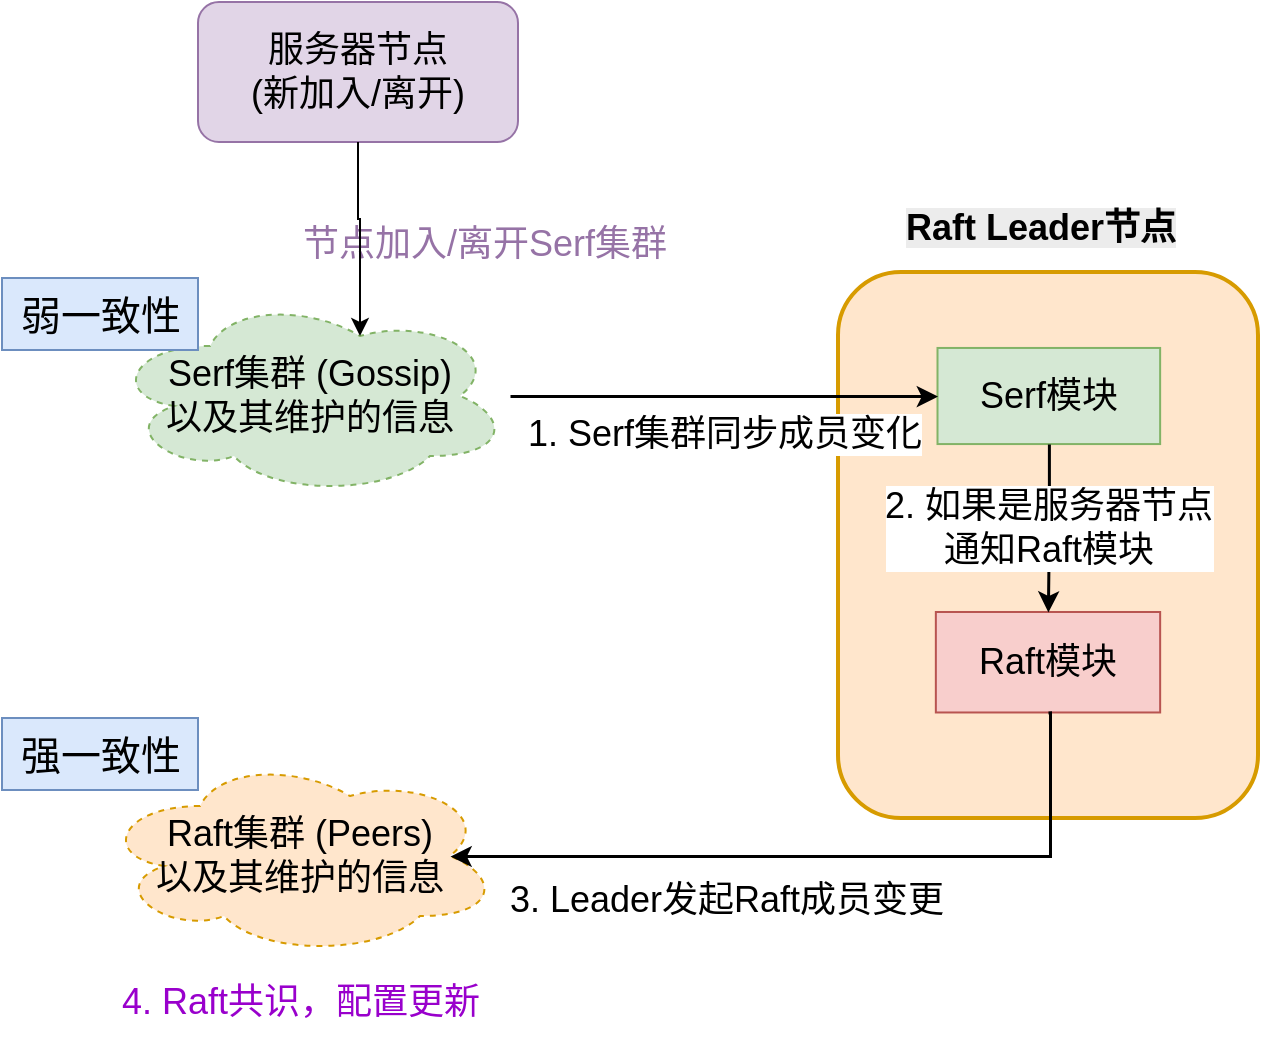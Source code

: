 <mxfile version="27.0.6">
  <diagram name="第 1 页" id="eZDlI3yYEI7RTag95_xD">
    <mxGraphModel dx="245" dy="238" grid="0" gridSize="10" guides="1" tooltips="1" connect="1" arrows="1" fold="1" page="0" pageScale="1" pageWidth="850" pageHeight="1100" math="0" shadow="0">
      <root>
        <mxCell id="0" />
        <mxCell id="1" parent="0" />
        <mxCell id="aUhSs1tsLXUovGEMrSzu-328" value="" style="rounded=1;whiteSpace=wrap;html=1;fillColor=#ffe6cc;strokeColor=#d79b00;fontStyle=1;fontSize=18;strokeWidth=2;" vertex="1" parent="1">
          <mxGeometry x="1281" y="647" width="210" height="273" as="geometry" />
        </mxCell>
        <mxCell id="aUhSs1tsLXUovGEMrSzu-330" value="Serf模块" style="rounded=0;whiteSpace=wrap;html=1;fillColor=#d5e8d4;strokeColor=#82b366;fontSize=18;" vertex="1" parent="aUhSs1tsLXUovGEMrSzu-328">
          <mxGeometry x="49.755" y="37.973" width="111.317" height="48.06" as="geometry" />
        </mxCell>
        <mxCell id="aUhSs1tsLXUovGEMrSzu-329" value="Raft模块" style="rounded=0;whiteSpace=wrap;html=1;fillColor=#f8cecc;strokeColor=#b85450;fontSize=18;" vertex="1" parent="aUhSs1tsLXUovGEMrSzu-328">
          <mxGeometry x="48.923" y="169.997" width="112.149" height="50.245" as="geometry" />
        </mxCell>
        <mxCell id="aUhSs1tsLXUovGEMrSzu-337" value="2. 如果是服务器节点&lt;div&gt;通知Raft模块&lt;/div&gt;" style="edgeStyle=orthogonalEdgeStyle;rounded=0;orthogonalLoop=1;jettySize=auto;html=1;endArrow=classic;endFill=1;strokeColor=#000000;strokeWidth=1.5;fontSize=18;" edge="1" parent="aUhSs1tsLXUovGEMrSzu-328" source="aUhSs1tsLXUovGEMrSzu-330" target="aUhSs1tsLXUovGEMrSzu-329">
          <mxGeometry relative="1" as="geometry" />
        </mxCell>
        <mxCell id="aUhSs1tsLXUovGEMrSzu-331" value="Raft集群 (Peers)&lt;div&gt;以及其维护的信息&lt;/div&gt;" style="shape=cloud;whiteSpace=wrap;html=1;fillColor=#ffe6cc;strokeColor=#d79b00;fontSize=18;dashed=1;" vertex="1" parent="1">
          <mxGeometry x="912" y="889" width="200" height="100" as="geometry" />
        </mxCell>
        <mxCell id="aUhSs1tsLXUovGEMrSzu-332" value="Serf集群 (Gossip)&lt;div&gt;以及其维护的信息&lt;/div&gt;" style="shape=cloud;whiteSpace=wrap;html=1;fillColor=#d5e8d4;strokeColor=#82b366;fontSize=18;dashed=1;" vertex="1" parent="1">
          <mxGeometry x="917" y="659" width="200" height="100" as="geometry" />
        </mxCell>
        <mxCell id="aUhSs1tsLXUovGEMrSzu-333" value="服务器节点&lt;br&gt;(新加入/离开)" style="rounded=1;whiteSpace=wrap;html=1;fillColor=#e1d5e7;strokeColor=#9673a6;fontSize=18;" vertex="1" parent="1">
          <mxGeometry x="961" y="512" width="160" height="70" as="geometry" />
        </mxCell>
        <mxCell id="aUhSs1tsLXUovGEMrSzu-335" value="节点加入/离开Serf集群" style="text;html=1;align=center;verticalAlign=middle;resizable=0;points=[];autosize=1;strokeColor=none;fillColor=none;fontSize=18;fontColor=#9673a6;" vertex="1" parent="1">
          <mxGeometry x="1004" y="616" width="200" height="34" as="geometry" />
        </mxCell>
        <mxCell id="aUhSs1tsLXUovGEMrSzu-336" value="1. Serf集群同步成员变化" style="edgeStyle=orthogonalEdgeStyle;rounded=0;orthogonalLoop=1;jettySize=auto;html=1;endArrow=classic;endFill=1;strokeColor=#000000;strokeWidth=1.5;fontSize=18;" edge="1" parent="1" source="aUhSs1tsLXUovGEMrSzu-332" target="aUhSs1tsLXUovGEMrSzu-330">
          <mxGeometry x="-0.002" y="-19" relative="1" as="geometry">
            <mxPoint x="1117" y="714" as="sourcePoint" />
            <mxPoint x="1277" y="714" as="targetPoint" />
            <mxPoint as="offset" />
          </mxGeometry>
        </mxCell>
        <mxCell id="aUhSs1tsLXUovGEMrSzu-339" value="4. Raft共识，配置更新" style="text;html=1;align=center;verticalAlign=middle;resizable=0;points=[];autosize=1;strokeColor=none;fillColor=none;fontSize=18;fontColor=#9900CC;" vertex="1" parent="1">
          <mxGeometry x="913.5" y="995" width="197" height="34" as="geometry" />
        </mxCell>
        <mxCell id="aUhSs1tsLXUovGEMrSzu-341" style="edgeStyle=orthogonalEdgeStyle;rounded=0;orthogonalLoop=1;jettySize=auto;html=1;exitX=0.5;exitY=1;exitDx=0;exitDy=0;entryX=0.625;entryY=0.2;entryDx=0;entryDy=0;entryPerimeter=0;fontSize=18;" edge="1" parent="1" source="aUhSs1tsLXUovGEMrSzu-333" target="aUhSs1tsLXUovGEMrSzu-332">
          <mxGeometry relative="1" as="geometry" />
        </mxCell>
        <mxCell id="aUhSs1tsLXUovGEMrSzu-342" value="&lt;span style=&quot;color: rgb(0, 0, 0); font-family: Helvetica; font-style: normal; font-variant-ligatures: normal; font-variant-caps: normal; font-weight: 700; letter-spacing: normal; orphans: 2; text-align: center; text-indent: 0px; text-transform: none; widows: 2; word-spacing: 0px; -webkit-text-stroke-width: 0px; white-space: normal; background-color: rgb(236, 236, 236); text-decoration-thickness: initial; text-decoration-style: initial; text-decoration-color: initial; float: none; display: inline !important;&quot;&gt;Raft Leader节点&lt;/span&gt;" style="text;whiteSpace=wrap;html=1;fontSize=18;" vertex="1" parent="1">
          <mxGeometry x="1312.5" y="608" width="147" height="39" as="geometry" />
        </mxCell>
        <mxCell id="aUhSs1tsLXUovGEMrSzu-338" value="3. Leader发起Raft成员变更" style="edgeStyle=orthogonalEdgeStyle;rounded=0;orthogonalLoop=1;jettySize=auto;html=1;endArrow=classic;endFill=1;strokeColor=#000000;strokeWidth=1.5;exitX=0.5;exitY=1;exitDx=0;exitDy=0;entryX=0.875;entryY=0.5;entryDx=0;entryDy=0;entryPerimeter=0;fontSize=18;" edge="1" parent="1" source="aUhSs1tsLXUovGEMrSzu-329" target="aUhSs1tsLXUovGEMrSzu-331">
          <mxGeometry x="0.258" y="22" relative="1" as="geometry">
            <mxPoint x="1497.62" y="1031" as="sourcePoint" />
            <mxPoint x="1142.0" y="1019" as="targetPoint" />
            <Array as="points">
              <mxPoint x="1387" y="914" />
              <mxPoint x="1387" y="914" />
              <mxPoint x="1387" y="939" />
            </Array>
            <mxPoint as="offset" />
          </mxGeometry>
        </mxCell>
        <mxCell id="aUhSs1tsLXUovGEMrSzu-343" value="弱一致性" style="text;html=1;align=center;verticalAlign=middle;resizable=0;points=[];autosize=1;strokeColor=#6c8ebf;fillColor=#dae8fc;fontSize=20;" vertex="1" parent="1">
          <mxGeometry x="863" y="650" width="98" height="36" as="geometry" />
        </mxCell>
        <mxCell id="aUhSs1tsLXUovGEMrSzu-344" value="强一致性" style="text;html=1;align=center;verticalAlign=middle;resizable=0;points=[];autosize=1;strokeColor=#6c8ebf;fillColor=#dae8fc;fontSize=20;" vertex="1" parent="1">
          <mxGeometry x="863" y="870" width="98" height="36" as="geometry" />
        </mxCell>
      </root>
    </mxGraphModel>
  </diagram>
</mxfile>
